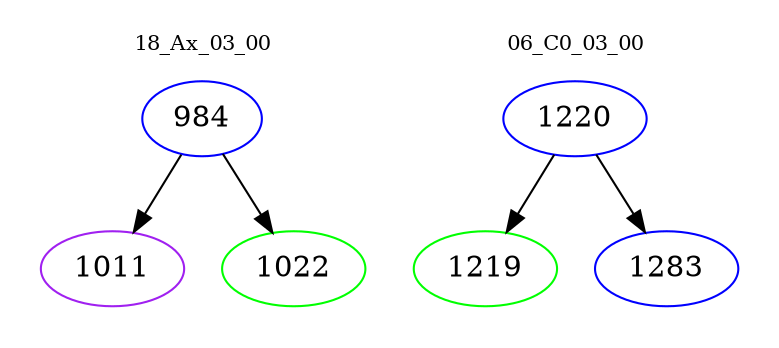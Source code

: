 digraph{
subgraph cluster_0 {
color = white
label = "18_Ax_03_00";
fontsize=10;
T0_984 [label="984", color="blue"]
T0_984 -> T0_1011 [color="black"]
T0_1011 [label="1011", color="purple"]
T0_984 -> T0_1022 [color="black"]
T0_1022 [label="1022", color="green"]
}
subgraph cluster_1 {
color = white
label = "06_C0_03_00";
fontsize=10;
T1_1220 [label="1220", color="blue"]
T1_1220 -> T1_1219 [color="black"]
T1_1219 [label="1219", color="green"]
T1_1220 -> T1_1283 [color="black"]
T1_1283 [label="1283", color="blue"]
}
}
